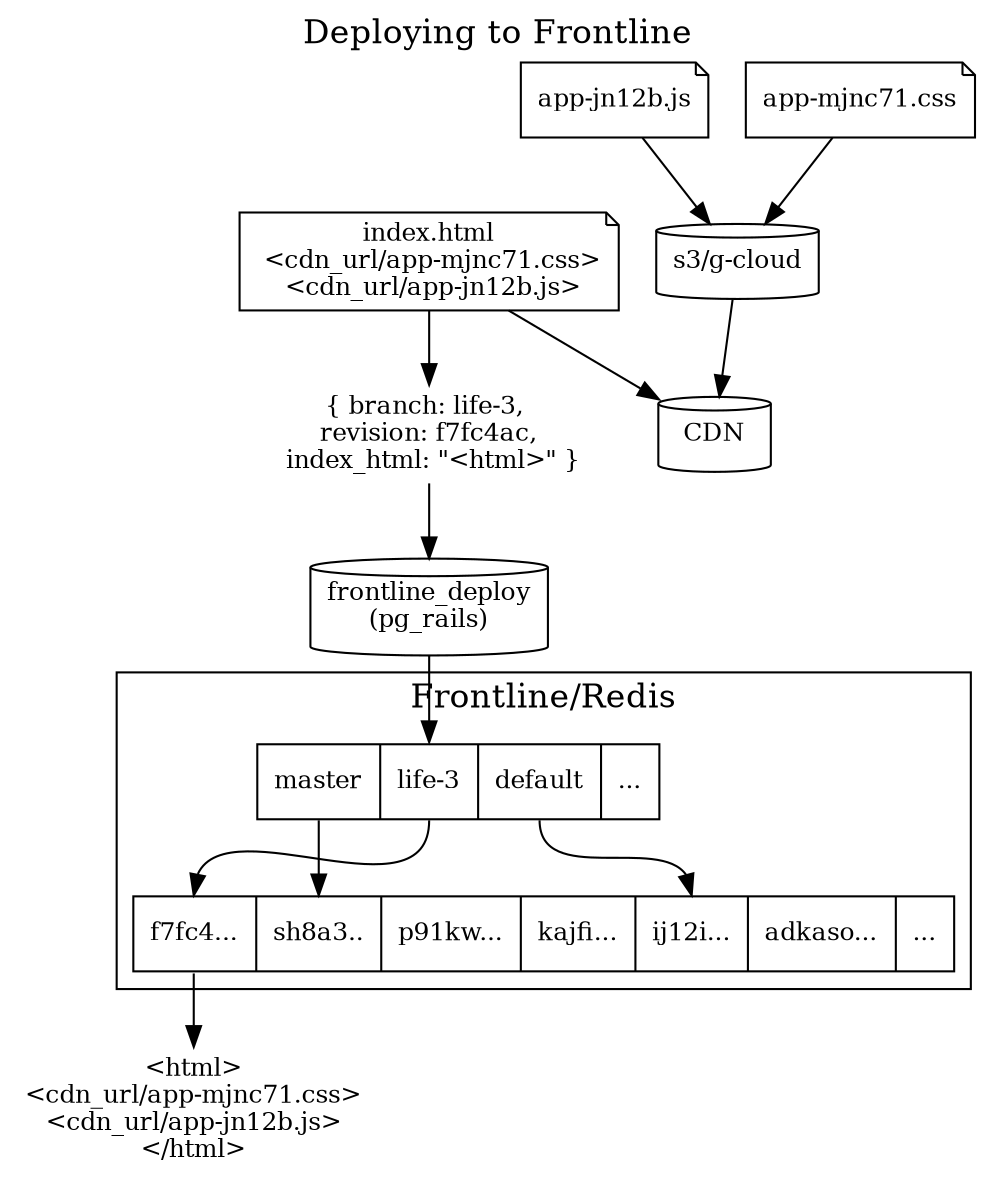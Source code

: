 digraph DeployFrontline {
  label = "Deploying to Frontline"
  labelloc="t";
  fontsize = 16

  graph [
    rankdir = "TB"
  ];

  node [
    fontsize = 12
    shape = plaintext
  ];

  subgraph cluster1 {
    label = "Frontline/Redis"
    deployed_branches

    deployed_branches:f0 -> deployed_revisions:f1
    deployed_branches:f1 -> deployed_revisions:f0
    deployed_branches:f2 -> deployed_revisions:f4
  }

  deploy_request [
    shape = plaintext
    label = "{ branch: life-3, \nrevision: f7fc4ac,\n index_html: \"<html>\" }"
  ]

  frontline_deploy [
    shape = cylinder
    label = "frontline_deploy\n(pg_rails)"
  ]

  deployed_branches [
    label = "<f0> master | <f1> life-3 | <f2> default | ..."
    shape = record
  ];

  deployed_revisions [
    label = "<f0>  f7fc4... | <f1> sh8a3.. | <f2> p91kw... | <f3> kajfi... | <f4> ij12i... | <f5> adkaso... | ..."
    shape = record
  ];

  index_html [
    shape = note
    label = "index.html\n <cdn_url/app-mjnc71.css>\n <cdn_url/app-jn12b.js>"
  ]

  storage [
    shape = cylinder
    label = "s3/g-cloud"
  ]

  CDN [
    shape = cylinder
  ]

  app_js [
    shape = note
    label = "app-jn12b.js"
  ]

  app_css [
    shape = note
    label = "app-mjnc71.css"
  ]

  index_html_memory [
    shape = plaintext
    label = "<html>\n<cdn_url/app-mjnc71.css>\n<cdn_url/app-jn12b.js>\n</html>"
  ]

  app_js -> storage
  app_css -> storage

  storage -> CDN
  index_html -> CDN

  index_html -> deploy_request -> frontline_deploy

  frontline_deploy -> deployed_branches:f1
  deployed_revisions:f0  -> index_html_memory

}
